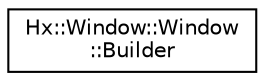 digraph "Graphical Class Hierarchy"
{
  edge [fontname="Helvetica",fontsize="10",labelfontname="Helvetica",labelfontsize="10"];
  node [fontname="Helvetica",fontsize="10",shape=record];
  rankdir="LR";
  Node1 [label="Hx::Window::Window\l::Builder",height=0.2,width=0.4,color="black", fillcolor="white", style="filled",URL="$classHx_1_1Window_1_1Window_1_1Builder.html"];
}

